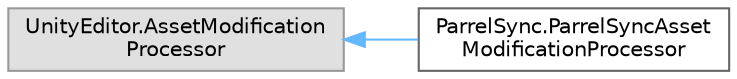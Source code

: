 digraph "Graphical Class Hierarchy"
{
 // LATEX_PDF_SIZE
  bgcolor="transparent";
  edge [fontname=Helvetica,fontsize=10,labelfontname=Helvetica,labelfontsize=10];
  node [fontname=Helvetica,fontsize=10,shape=box,height=0.2,width=0.4];
  rankdir="LR";
  Node0 [id="Node000000",label="UnityEditor.AssetModification\lProcessor",height=0.2,width=0.4,color="grey60", fillcolor="#E0E0E0", style="filled",tooltip=" "];
  Node0 -> Node1 [id="edge295_Node000000_Node000001",dir="back",color="steelblue1",style="solid",tooltip=" "];
  Node1 [id="Node000001",label="ParrelSync.ParrelSyncAsset\lModificationProcessor",height=0.2,width=0.4,color="grey40", fillcolor="white", style="filled",URL="$class_parrel_sync_1_1_parrel_sync_asset_modification_processor.html",tooltip="For preventing assets being modified from the clone instance."];
}
